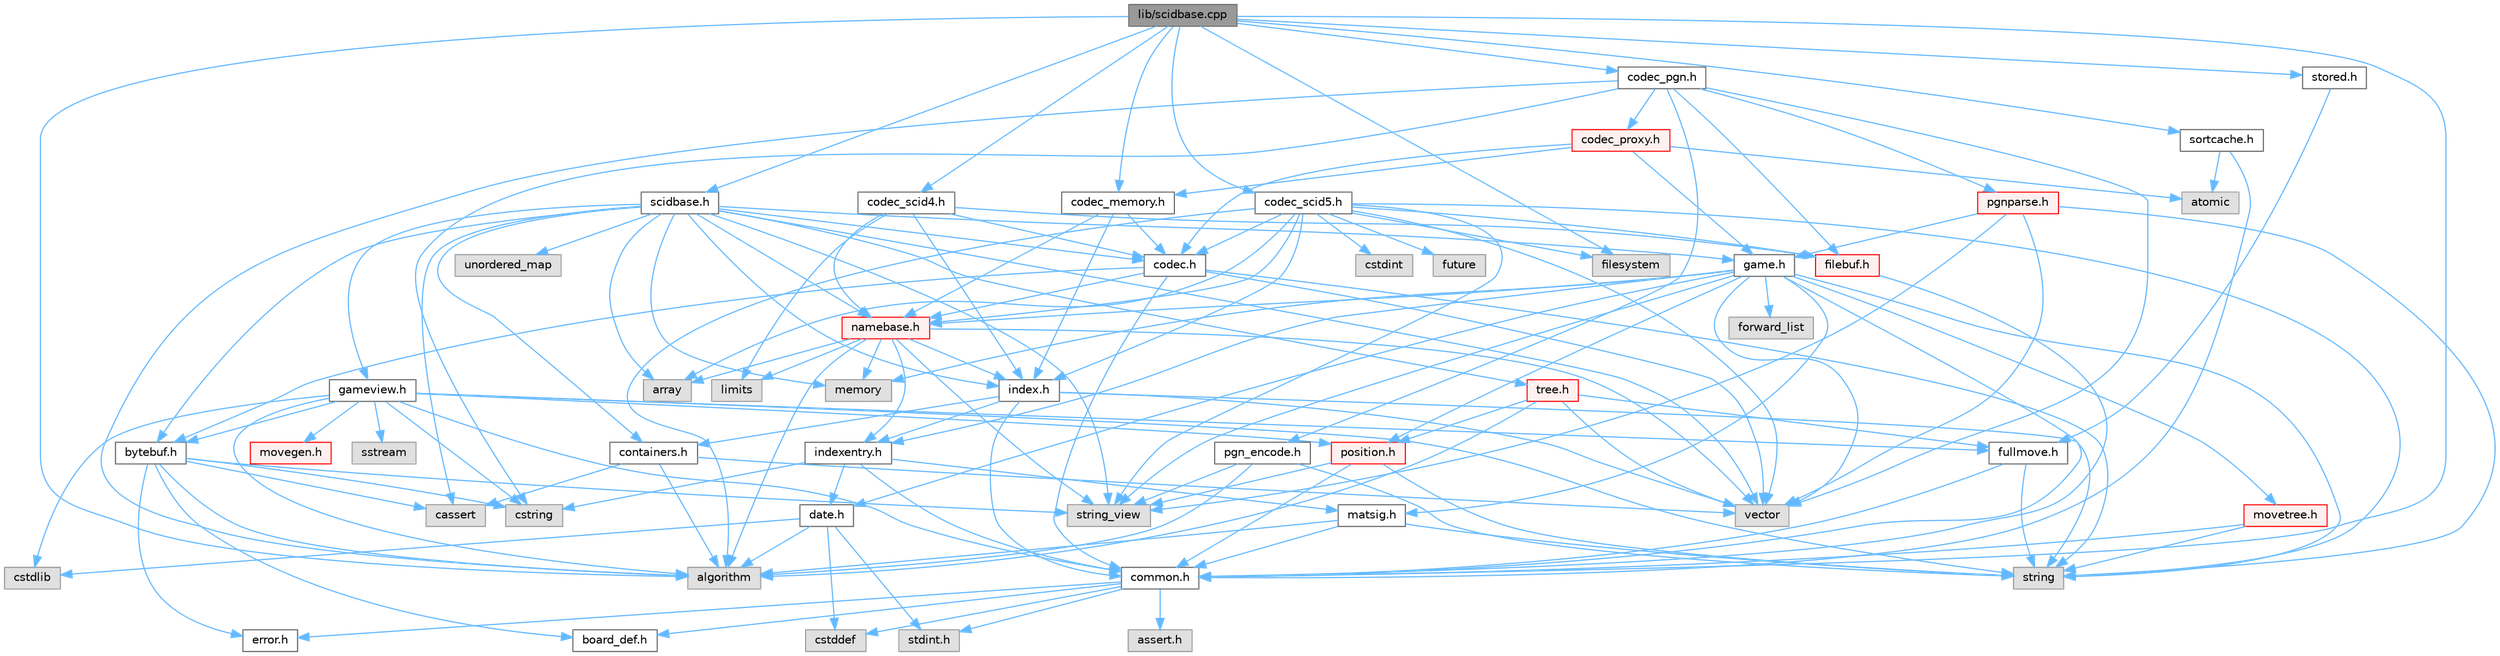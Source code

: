 digraph "lib/scidbase.cpp"
{
 // LATEX_PDF_SIZE
  bgcolor="transparent";
  edge [fontname=Helvetica,fontsize=10,labelfontname=Helvetica,labelfontsize=10];
  node [fontname=Helvetica,fontsize=10,shape=box,height=0.2,width=0.4];
  Node1 [id="Node000001",label="lib/scidbase.cpp",height=0.2,width=0.4,color="gray40", fillcolor="grey60", style="filled", fontcolor="black",tooltip=" "];
  Node1 -> Node2 [id="edge1_Node000001_Node000002",color="steelblue1",style="solid",tooltip=" "];
  Node2 [id="Node000002",label="scidbase.h",height=0.2,width=0.4,color="grey40", fillcolor="white", style="filled",URL="$scidbase_8h.html",tooltip=" "];
  Node2 -> Node3 [id="edge2_Node000002_Node000003",color="steelblue1",style="solid",tooltip=" "];
  Node3 [id="Node000003",label="bytebuf.h",height=0.2,width=0.4,color="grey40", fillcolor="white", style="filled",URL="$bytebuf_8h.html",tooltip=" "];
  Node3 -> Node4 [id="edge3_Node000003_Node000004",color="steelblue1",style="solid",tooltip=" "];
  Node4 [id="Node000004",label="board_def.h",height=0.2,width=0.4,color="grey40", fillcolor="white", style="filled",URL="$board__def_8h.html",tooltip=" "];
  Node3 -> Node5 [id="edge4_Node000003_Node000005",color="steelblue1",style="solid",tooltip=" "];
  Node5 [id="Node000005",label="error.h",height=0.2,width=0.4,color="grey40", fillcolor="white", style="filled",URL="$error_8h.html",tooltip=" "];
  Node3 -> Node6 [id="edge5_Node000003_Node000006",color="steelblue1",style="solid",tooltip=" "];
  Node6 [id="Node000006",label="algorithm",height=0.2,width=0.4,color="grey60", fillcolor="#E0E0E0", style="filled",tooltip=" "];
  Node3 -> Node7 [id="edge6_Node000003_Node000007",color="steelblue1",style="solid",tooltip=" "];
  Node7 [id="Node000007",label="cassert",height=0.2,width=0.4,color="grey60", fillcolor="#E0E0E0", style="filled",tooltip=" "];
  Node3 -> Node8 [id="edge7_Node000003_Node000008",color="steelblue1",style="solid",tooltip=" "];
  Node8 [id="Node000008",label="cstring",height=0.2,width=0.4,color="grey60", fillcolor="#E0E0E0", style="filled",tooltip=" "];
  Node3 -> Node9 [id="edge8_Node000003_Node000009",color="steelblue1",style="solid",tooltip=" "];
  Node9 [id="Node000009",label="string_view",height=0.2,width=0.4,color="grey60", fillcolor="#E0E0E0", style="filled",tooltip=" "];
  Node2 -> Node10 [id="edge9_Node000002_Node000010",color="steelblue1",style="solid",tooltip=" "];
  Node10 [id="Node000010",label="codec.h",height=0.2,width=0.4,color="grey40", fillcolor="white", style="filled",URL="$codec_8h.html",tooltip=" "];
  Node10 -> Node3 [id="edge10_Node000010_Node000003",color="steelblue1",style="solid",tooltip=" "];
  Node10 -> Node11 [id="edge11_Node000010_Node000011",color="steelblue1",style="solid",tooltip=" "];
  Node11 [id="Node000011",label="common.h",height=0.2,width=0.4,color="grey40", fillcolor="white", style="filled",URL="$common_8h.html",tooltip=" "];
  Node11 -> Node4 [id="edge12_Node000011_Node000004",color="steelblue1",style="solid",tooltip=" "];
  Node11 -> Node5 [id="edge13_Node000011_Node000005",color="steelblue1",style="solid",tooltip=" "];
  Node11 -> Node12 [id="edge14_Node000011_Node000012",color="steelblue1",style="solid",tooltip=" "];
  Node12 [id="Node000012",label="assert.h",height=0.2,width=0.4,color="grey60", fillcolor="#E0E0E0", style="filled",tooltip=" "];
  Node11 -> Node13 [id="edge15_Node000011_Node000013",color="steelblue1",style="solid",tooltip=" "];
  Node13 [id="Node000013",label="cstddef",height=0.2,width=0.4,color="grey60", fillcolor="#E0E0E0", style="filled",tooltip=" "];
  Node11 -> Node14 [id="edge16_Node000011_Node000014",color="steelblue1",style="solid",tooltip=" "];
  Node14 [id="Node000014",label="stdint.h",height=0.2,width=0.4,color="grey60", fillcolor="#E0E0E0", style="filled",tooltip=" "];
  Node10 -> Node15 [id="edge17_Node000010_Node000015",color="steelblue1",style="solid",tooltip=" "];
  Node15 [id="Node000015",label="namebase.h",height=0.2,width=0.4,color="red", fillcolor="#FFF0F0", style="filled",URL="$namebase_8h.html",tooltip=" "];
  Node15 -> Node16 [id="edge18_Node000015_Node000016",color="steelblue1",style="solid",tooltip=" "];
  Node16 [id="Node000016",label="index.h",height=0.2,width=0.4,color="grey40", fillcolor="white", style="filled",URL="$index_8h.html",tooltip=" "];
  Node16 -> Node11 [id="edge19_Node000016_Node000011",color="steelblue1",style="solid",tooltip=" "];
  Node16 -> Node17 [id="edge20_Node000016_Node000017",color="steelblue1",style="solid",tooltip=" "];
  Node17 [id="Node000017",label="containers.h",height=0.2,width=0.4,color="grey40", fillcolor="white", style="filled",URL="$containers_8h.html",tooltip=" "];
  Node17 -> Node6 [id="edge21_Node000017_Node000006",color="steelblue1",style="solid",tooltip=" "];
  Node17 -> Node7 [id="edge22_Node000017_Node000007",color="steelblue1",style="solid",tooltip=" "];
  Node17 -> Node18 [id="edge23_Node000017_Node000018",color="steelblue1",style="solid",tooltip=" "];
  Node18 [id="Node000018",label="vector",height=0.2,width=0.4,color="grey60", fillcolor="#E0E0E0", style="filled",tooltip=" "];
  Node16 -> Node19 [id="edge24_Node000016_Node000019",color="steelblue1",style="solid",tooltip=" "];
  Node19 [id="Node000019",label="indexentry.h",height=0.2,width=0.4,color="grey40", fillcolor="white", style="filled",URL="$indexentry_8h.html",tooltip=" "];
  Node19 -> Node11 [id="edge25_Node000019_Node000011",color="steelblue1",style="solid",tooltip=" "];
  Node19 -> Node20 [id="edge26_Node000019_Node000020",color="steelblue1",style="solid",tooltip=" "];
  Node20 [id="Node000020",label="date.h",height=0.2,width=0.4,color="grey40", fillcolor="white", style="filled",URL="$date_8h.html",tooltip=" "];
  Node20 -> Node6 [id="edge27_Node000020_Node000006",color="steelblue1",style="solid",tooltip=" "];
  Node20 -> Node13 [id="edge28_Node000020_Node000013",color="steelblue1",style="solid",tooltip=" "];
  Node20 -> Node21 [id="edge29_Node000020_Node000021",color="steelblue1",style="solid",tooltip=" "];
  Node21 [id="Node000021",label="cstdlib",height=0.2,width=0.4,color="grey60", fillcolor="#E0E0E0", style="filled",tooltip=" "];
  Node20 -> Node14 [id="edge30_Node000020_Node000014",color="steelblue1",style="solid",tooltip=" "];
  Node19 -> Node22 [id="edge31_Node000019_Node000022",color="steelblue1",style="solid",tooltip=" "];
  Node22 [id="Node000022",label="matsig.h",height=0.2,width=0.4,color="grey40", fillcolor="white", style="filled",URL="$matsig_8h.html",tooltip=" "];
  Node22 -> Node11 [id="edge32_Node000022_Node000011",color="steelblue1",style="solid",tooltip=" "];
  Node22 -> Node6 [id="edge33_Node000022_Node000006",color="steelblue1",style="solid",tooltip=" "];
  Node22 -> Node23 [id="edge34_Node000022_Node000023",color="steelblue1",style="solid",tooltip=" "];
  Node23 [id="Node000023",label="string",height=0.2,width=0.4,color="grey60", fillcolor="#E0E0E0", style="filled",tooltip=" "];
  Node19 -> Node8 [id="edge35_Node000019_Node000008",color="steelblue1",style="solid",tooltip=" "];
  Node16 -> Node23 [id="edge36_Node000016_Node000023",color="steelblue1",style="solid",tooltip=" "];
  Node16 -> Node18 [id="edge37_Node000016_Node000018",color="steelblue1",style="solid",tooltip=" "];
  Node15 -> Node19 [id="edge38_Node000015_Node000019",color="steelblue1",style="solid",tooltip=" "];
  Node15 -> Node6 [id="edge39_Node000015_Node000006",color="steelblue1",style="solid",tooltip=" "];
  Node15 -> Node31 [id="edge40_Node000015_Node000031",color="steelblue1",style="solid",tooltip=" "];
  Node31 [id="Node000031",label="array",height=0.2,width=0.4,color="grey60", fillcolor="#E0E0E0", style="filled",tooltip=" "];
  Node15 -> Node32 [id="edge41_Node000015_Node000032",color="steelblue1",style="solid",tooltip=" "];
  Node32 [id="Node000032",label="limits",height=0.2,width=0.4,color="grey60", fillcolor="#E0E0E0", style="filled",tooltip=" "];
  Node15 -> Node34 [id="edge42_Node000015_Node000034",color="steelblue1",style="solid",tooltip=" "];
  Node34 [id="Node000034",label="memory",height=0.2,width=0.4,color="grey60", fillcolor="#E0E0E0", style="filled",tooltip=" "];
  Node15 -> Node9 [id="edge43_Node000015_Node000009",color="steelblue1",style="solid",tooltip=" "];
  Node15 -> Node18 [id="edge44_Node000015_Node000018",color="steelblue1",style="solid",tooltip=" "];
  Node10 -> Node23 [id="edge45_Node000010_Node000023",color="steelblue1",style="solid",tooltip=" "];
  Node10 -> Node18 [id="edge46_Node000010_Node000018",color="steelblue1",style="solid",tooltip=" "];
  Node2 -> Node17 [id="edge47_Node000002_Node000017",color="steelblue1",style="solid",tooltip=" "];
  Node2 -> Node35 [id="edge48_Node000002_Node000035",color="steelblue1",style="solid",tooltip=" "];
  Node35 [id="Node000035",label="game.h",height=0.2,width=0.4,color="grey40", fillcolor="white", style="filled",URL="$game_8h.html",tooltip=" "];
  Node35 -> Node11 [id="edge49_Node000035_Node000011",color="steelblue1",style="solid",tooltip=" "];
  Node35 -> Node20 [id="edge50_Node000035_Node000020",color="steelblue1",style="solid",tooltip=" "];
  Node35 -> Node19 [id="edge51_Node000035_Node000019",color="steelblue1",style="solid",tooltip=" "];
  Node35 -> Node22 [id="edge52_Node000035_Node000022",color="steelblue1",style="solid",tooltip=" "];
  Node35 -> Node36 [id="edge53_Node000035_Node000036",color="steelblue1",style="solid",tooltip=" "];
  Node36 [id="Node000036",label="movetree.h",height=0.2,width=0.4,color="red", fillcolor="#FFF0F0", style="filled",URL="$movetree_8h.html",tooltip=" "];
  Node36 -> Node11 [id="edge54_Node000036_Node000011",color="steelblue1",style="solid",tooltip=" "];
  Node36 -> Node23 [id="edge55_Node000036_Node000023",color="steelblue1",style="solid",tooltip=" "];
  Node35 -> Node15 [id="edge56_Node000035_Node000015",color="steelblue1",style="solid",tooltip=" "];
  Node35 -> Node38 [id="edge57_Node000035_Node000038",color="steelblue1",style="solid",tooltip=" "];
  Node38 [id="Node000038",label="position.h",height=0.2,width=0.4,color="red", fillcolor="#FFF0F0", style="filled",URL="$position_8h.html",tooltip=" "];
  Node38 -> Node11 [id="edge58_Node000038_Node000011",color="steelblue1",style="solid",tooltip=" "];
  Node38 -> Node23 [id="edge59_Node000038_Node000023",color="steelblue1",style="solid",tooltip=" "];
  Node38 -> Node9 [id="edge60_Node000038_Node000009",color="steelblue1",style="solid",tooltip=" "];
  Node35 -> Node39 [id="edge61_Node000035_Node000039",color="steelblue1",style="solid",tooltip=" "];
  Node39 [id="Node000039",label="forward_list",height=0.2,width=0.4,color="grey60", fillcolor="#E0E0E0", style="filled",tooltip=" "];
  Node35 -> Node34 [id="edge62_Node000035_Node000034",color="steelblue1",style="solid",tooltip=" "];
  Node35 -> Node23 [id="edge63_Node000035_Node000023",color="steelblue1",style="solid",tooltip=" "];
  Node35 -> Node9 [id="edge64_Node000035_Node000009",color="steelblue1",style="solid",tooltip=" "];
  Node35 -> Node18 [id="edge65_Node000035_Node000018",color="steelblue1",style="solid",tooltip=" "];
  Node2 -> Node40 [id="edge66_Node000002_Node000040",color="steelblue1",style="solid",tooltip=" "];
  Node40 [id="Node000040",label="gameview.h",height=0.2,width=0.4,color="grey40", fillcolor="white", style="filled",URL="$gameview_8h.html",tooltip=" "];
  Node40 -> Node3 [id="edge67_Node000040_Node000003",color="steelblue1",style="solid",tooltip=" "];
  Node40 -> Node11 [id="edge68_Node000040_Node000011",color="steelblue1",style="solid",tooltip=" "];
  Node40 -> Node41 [id="edge69_Node000040_Node000041",color="steelblue1",style="solid",tooltip=" "];
  Node41 [id="Node000041",label="fullmove.h",height=0.2,width=0.4,color="grey40", fillcolor="white", style="filled",URL="$fullmove_8h.html",tooltip=" "];
  Node41 -> Node11 [id="edge70_Node000041_Node000011",color="steelblue1",style="solid",tooltip=" "];
  Node41 -> Node23 [id="edge71_Node000041_Node000023",color="steelblue1",style="solid",tooltip=" "];
  Node40 -> Node42 [id="edge72_Node000040_Node000042",color="steelblue1",style="solid",tooltip=" "];
  Node42 [id="Node000042",label="movegen.h",height=0.2,width=0.4,color="red", fillcolor="#FFF0F0", style="filled",URL="$movegen_8h.html",tooltip=" "];
  Node40 -> Node38 [id="edge73_Node000040_Node000038",color="steelblue1",style="solid",tooltip=" "];
  Node40 -> Node6 [id="edge74_Node000040_Node000006",color="steelblue1",style="solid",tooltip=" "];
  Node40 -> Node21 [id="edge75_Node000040_Node000021",color="steelblue1",style="solid",tooltip=" "];
  Node40 -> Node8 [id="edge76_Node000040_Node000008",color="steelblue1",style="solid",tooltip=" "];
  Node40 -> Node44 [id="edge77_Node000040_Node000044",color="steelblue1",style="solid",tooltip=" "];
  Node44 [id="Node000044",label="sstream",height=0.2,width=0.4,color="grey60", fillcolor="#E0E0E0", style="filled",tooltip=" "];
  Node40 -> Node23 [id="edge78_Node000040_Node000023",color="steelblue1",style="solid",tooltip=" "];
  Node2 -> Node16 [id="edge79_Node000002_Node000016",color="steelblue1",style="solid",tooltip=" "];
  Node2 -> Node15 [id="edge80_Node000002_Node000015",color="steelblue1",style="solid",tooltip=" "];
  Node2 -> Node45 [id="edge81_Node000002_Node000045",color="steelblue1",style="solid",tooltip=" "];
  Node45 [id="Node000045",label="tree.h",height=0.2,width=0.4,color="red", fillcolor="#FFF0F0", style="filled",URL="$tree_8h.html",tooltip=" "];
  Node45 -> Node41 [id="edge82_Node000045_Node000041",color="steelblue1",style="solid",tooltip=" "];
  Node45 -> Node38 [id="edge83_Node000045_Node000038",color="steelblue1",style="solid",tooltip=" "];
  Node45 -> Node6 [id="edge84_Node000045_Node000006",color="steelblue1",style="solid",tooltip=" "];
  Node45 -> Node18 [id="edge85_Node000045_Node000018",color="steelblue1",style="solid",tooltip=" "];
  Node2 -> Node31 [id="edge86_Node000002_Node000031",color="steelblue1",style="solid",tooltip=" "];
  Node2 -> Node7 [id="edge87_Node000002_Node000007",color="steelblue1",style="solid",tooltip=" "];
  Node2 -> Node34 [id="edge88_Node000002_Node000034",color="steelblue1",style="solid",tooltip=" "];
  Node2 -> Node9 [id="edge89_Node000002_Node000009",color="steelblue1",style="solid",tooltip=" "];
  Node2 -> Node48 [id="edge90_Node000002_Node000048",color="steelblue1",style="solid",tooltip=" "];
  Node48 [id="Node000048",label="unordered_map",height=0.2,width=0.4,color="grey60", fillcolor="#E0E0E0", style="filled",tooltip=" "];
  Node2 -> Node18 [id="edge91_Node000002_Node000018",color="steelblue1",style="solid",tooltip=" "];
  Node1 -> Node49 [id="edge92_Node000001_Node000049",color="steelblue1",style="solid",tooltip=" "];
  Node49 [id="Node000049",label="codec_memory.h",height=0.2,width=0.4,color="grey40", fillcolor="white", style="filled",URL="$codec__memory_8h.html",tooltip=" "];
  Node49 -> Node10 [id="edge93_Node000049_Node000010",color="steelblue1",style="solid",tooltip=" "];
  Node49 -> Node16 [id="edge94_Node000049_Node000016",color="steelblue1",style="solid",tooltip=" "];
  Node49 -> Node15 [id="edge95_Node000049_Node000015",color="steelblue1",style="solid",tooltip=" "];
  Node1 -> Node50 [id="edge96_Node000001_Node000050",color="steelblue1",style="solid",tooltip=" "];
  Node50 [id="Node000050",label="codec_pgn.h",height=0.2,width=0.4,color="grey40", fillcolor="white", style="filled",URL="$codec__pgn_8h.html",tooltip=" "];
  Node50 -> Node51 [id="edge97_Node000050_Node000051",color="steelblue1",style="solid",tooltip=" "];
  Node51 [id="Node000051",label="codec_proxy.h",height=0.2,width=0.4,color="red", fillcolor="#FFF0F0", style="filled",URL="$codec__proxy_8h.html",tooltip=" "];
  Node51 -> Node10 [id="edge98_Node000051_Node000010",color="steelblue1",style="solid",tooltip=" "];
  Node51 -> Node49 [id="edge99_Node000051_Node000049",color="steelblue1",style="solid",tooltip=" "];
  Node51 -> Node35 [id="edge100_Node000051_Node000035",color="steelblue1",style="solid",tooltip=" "];
  Node51 -> Node52 [id="edge101_Node000051_Node000052",color="steelblue1",style="solid",tooltip=" "];
  Node52 [id="Node000052",label="atomic",height=0.2,width=0.4,color="grey60", fillcolor="#E0E0E0", style="filled",tooltip=" "];
  Node50 -> Node54 [id="edge102_Node000050_Node000054",color="steelblue1",style="solid",tooltip=" "];
  Node54 [id="Node000054",label="filebuf.h",height=0.2,width=0.4,color="red", fillcolor="#FFF0F0", style="filled",URL="$filebuf_8h.html",tooltip=" "];
  Node54 -> Node11 [id="edge103_Node000054_Node000011",color="steelblue1",style="solid",tooltip=" "];
  Node50 -> Node57 [id="edge104_Node000050_Node000057",color="steelblue1",style="solid",tooltip=" "];
  Node57 [id="Node000057",label="pgn_encode.h",height=0.2,width=0.4,color="grey40", fillcolor="white", style="filled",URL="$pgn__encode_8h.html",tooltip=" "];
  Node57 -> Node6 [id="edge105_Node000057_Node000006",color="steelblue1",style="solid",tooltip=" "];
  Node57 -> Node23 [id="edge106_Node000057_Node000023",color="steelblue1",style="solid",tooltip=" "];
  Node57 -> Node9 [id="edge107_Node000057_Node000009",color="steelblue1",style="solid",tooltip=" "];
  Node50 -> Node58 [id="edge108_Node000050_Node000058",color="steelblue1",style="solid",tooltip=" "];
  Node58 [id="Node000058",label="pgnparse.h",height=0.2,width=0.4,color="red", fillcolor="#FFF0F0", style="filled",URL="$pgnparse_8h.html",tooltip=" "];
  Node58 -> Node35 [id="edge109_Node000058_Node000035",color="steelblue1",style="solid",tooltip=" "];
  Node58 -> Node23 [id="edge110_Node000058_Node000023",color="steelblue1",style="solid",tooltip=" "];
  Node58 -> Node9 [id="edge111_Node000058_Node000009",color="steelblue1",style="solid",tooltip=" "];
  Node58 -> Node18 [id="edge112_Node000058_Node000018",color="steelblue1",style="solid",tooltip=" "];
  Node50 -> Node6 [id="edge113_Node000050_Node000006",color="steelblue1",style="solid",tooltip=" "];
  Node50 -> Node8 [id="edge114_Node000050_Node000008",color="steelblue1",style="solid",tooltip=" "];
  Node50 -> Node18 [id="edge115_Node000050_Node000018",color="steelblue1",style="solid",tooltip=" "];
  Node1 -> Node60 [id="edge116_Node000001_Node000060",color="steelblue1",style="solid",tooltip=" "];
  Node60 [id="Node000060",label="codec_scid4.h",height=0.2,width=0.4,color="grey40", fillcolor="white", style="filled",URL="$codec__scid4_8h.html",tooltip=" "];
  Node60 -> Node10 [id="edge117_Node000060_Node000010",color="steelblue1",style="solid",tooltip=" "];
  Node60 -> Node54 [id="edge118_Node000060_Node000054",color="steelblue1",style="solid",tooltip=" "];
  Node60 -> Node16 [id="edge119_Node000060_Node000016",color="steelblue1",style="solid",tooltip=" "];
  Node60 -> Node15 [id="edge120_Node000060_Node000015",color="steelblue1",style="solid",tooltip=" "];
  Node60 -> Node32 [id="edge121_Node000060_Node000032",color="steelblue1",style="solid",tooltip=" "];
  Node1 -> Node61 [id="edge122_Node000001_Node000061",color="steelblue1",style="solid",tooltip=" "];
  Node61 [id="Node000061",label="codec_scid5.h",height=0.2,width=0.4,color="grey40", fillcolor="white", style="filled",URL="$codec__scid5_8h.html",tooltip=" "];
  Node61 -> Node10 [id="edge123_Node000061_Node000010",color="steelblue1",style="solid",tooltip=" "];
  Node61 -> Node54 [id="edge124_Node000061_Node000054",color="steelblue1",style="solid",tooltip=" "];
  Node61 -> Node16 [id="edge125_Node000061_Node000016",color="steelblue1",style="solid",tooltip=" "];
  Node61 -> Node15 [id="edge126_Node000061_Node000015",color="steelblue1",style="solid",tooltip=" "];
  Node61 -> Node6 [id="edge127_Node000061_Node000006",color="steelblue1",style="solid",tooltip=" "];
  Node61 -> Node31 [id="edge128_Node000061_Node000031",color="steelblue1",style="solid",tooltip=" "];
  Node61 -> Node62 [id="edge129_Node000061_Node000062",color="steelblue1",style="solid",tooltip=" "];
  Node62 [id="Node000062",label="cstdint",height=0.2,width=0.4,color="grey60", fillcolor="#E0E0E0", style="filled",tooltip=" "];
  Node61 -> Node63 [id="edge130_Node000061_Node000063",color="steelblue1",style="solid",tooltip=" "];
  Node63 [id="Node000063",label="filesystem",height=0.2,width=0.4,color="grey60", fillcolor="#E0E0E0", style="filled",tooltip=" "];
  Node61 -> Node64 [id="edge131_Node000061_Node000064",color="steelblue1",style="solid",tooltip=" "];
  Node64 [id="Node000064",label="future",height=0.2,width=0.4,color="grey60", fillcolor="#E0E0E0", style="filled",tooltip=" "];
  Node61 -> Node23 [id="edge132_Node000061_Node000023",color="steelblue1",style="solid",tooltip=" "];
  Node61 -> Node9 [id="edge133_Node000061_Node000009",color="steelblue1",style="solid",tooltip=" "];
  Node61 -> Node18 [id="edge134_Node000061_Node000018",color="steelblue1",style="solid",tooltip=" "];
  Node1 -> Node11 [id="edge135_Node000001_Node000011",color="steelblue1",style="solid",tooltip=" "];
  Node1 -> Node65 [id="edge136_Node000001_Node000065",color="steelblue1",style="solid",tooltip=" "];
  Node65 [id="Node000065",label="sortcache.h",height=0.2,width=0.4,color="grey40", fillcolor="white", style="filled",URL="$sortcache_8h.html",tooltip=" "];
  Node65 -> Node11 [id="edge137_Node000065_Node000011",color="steelblue1",style="solid",tooltip=" "];
  Node65 -> Node52 [id="edge138_Node000065_Node000052",color="steelblue1",style="solid",tooltip=" "];
  Node1 -> Node66 [id="edge139_Node000001_Node000066",color="steelblue1",style="solid",tooltip=" "];
  Node66 [id="Node000066",label="stored.h",height=0.2,width=0.4,color="grey40", fillcolor="white", style="filled",URL="$stored_8h.html",tooltip=" "];
  Node66 -> Node41 [id="edge140_Node000066_Node000041",color="steelblue1",style="solid",tooltip=" "];
  Node1 -> Node6 [id="edge141_Node000001_Node000006",color="steelblue1",style="solid",tooltip=" "];
  Node1 -> Node63 [id="edge142_Node000001_Node000063",color="steelblue1",style="solid",tooltip=" "];
}
